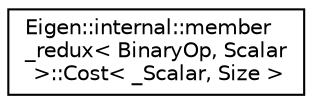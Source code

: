digraph "Graphical Class Hierarchy"
{
  edge [fontname="Helvetica",fontsize="10",labelfontname="Helvetica",labelfontsize="10"];
  node [fontname="Helvetica",fontsize="10",shape=record];
  rankdir="LR";
  Node1 [label="Eigen::internal::member\l_redux\< BinaryOp, Scalar\l \>::Cost\< _Scalar, Size \>",height=0.2,width=0.4,color="black", fillcolor="white", style="filled",URL="$struct_eigen_1_1internal_1_1member__redux_1_1_cost.html"];
}
